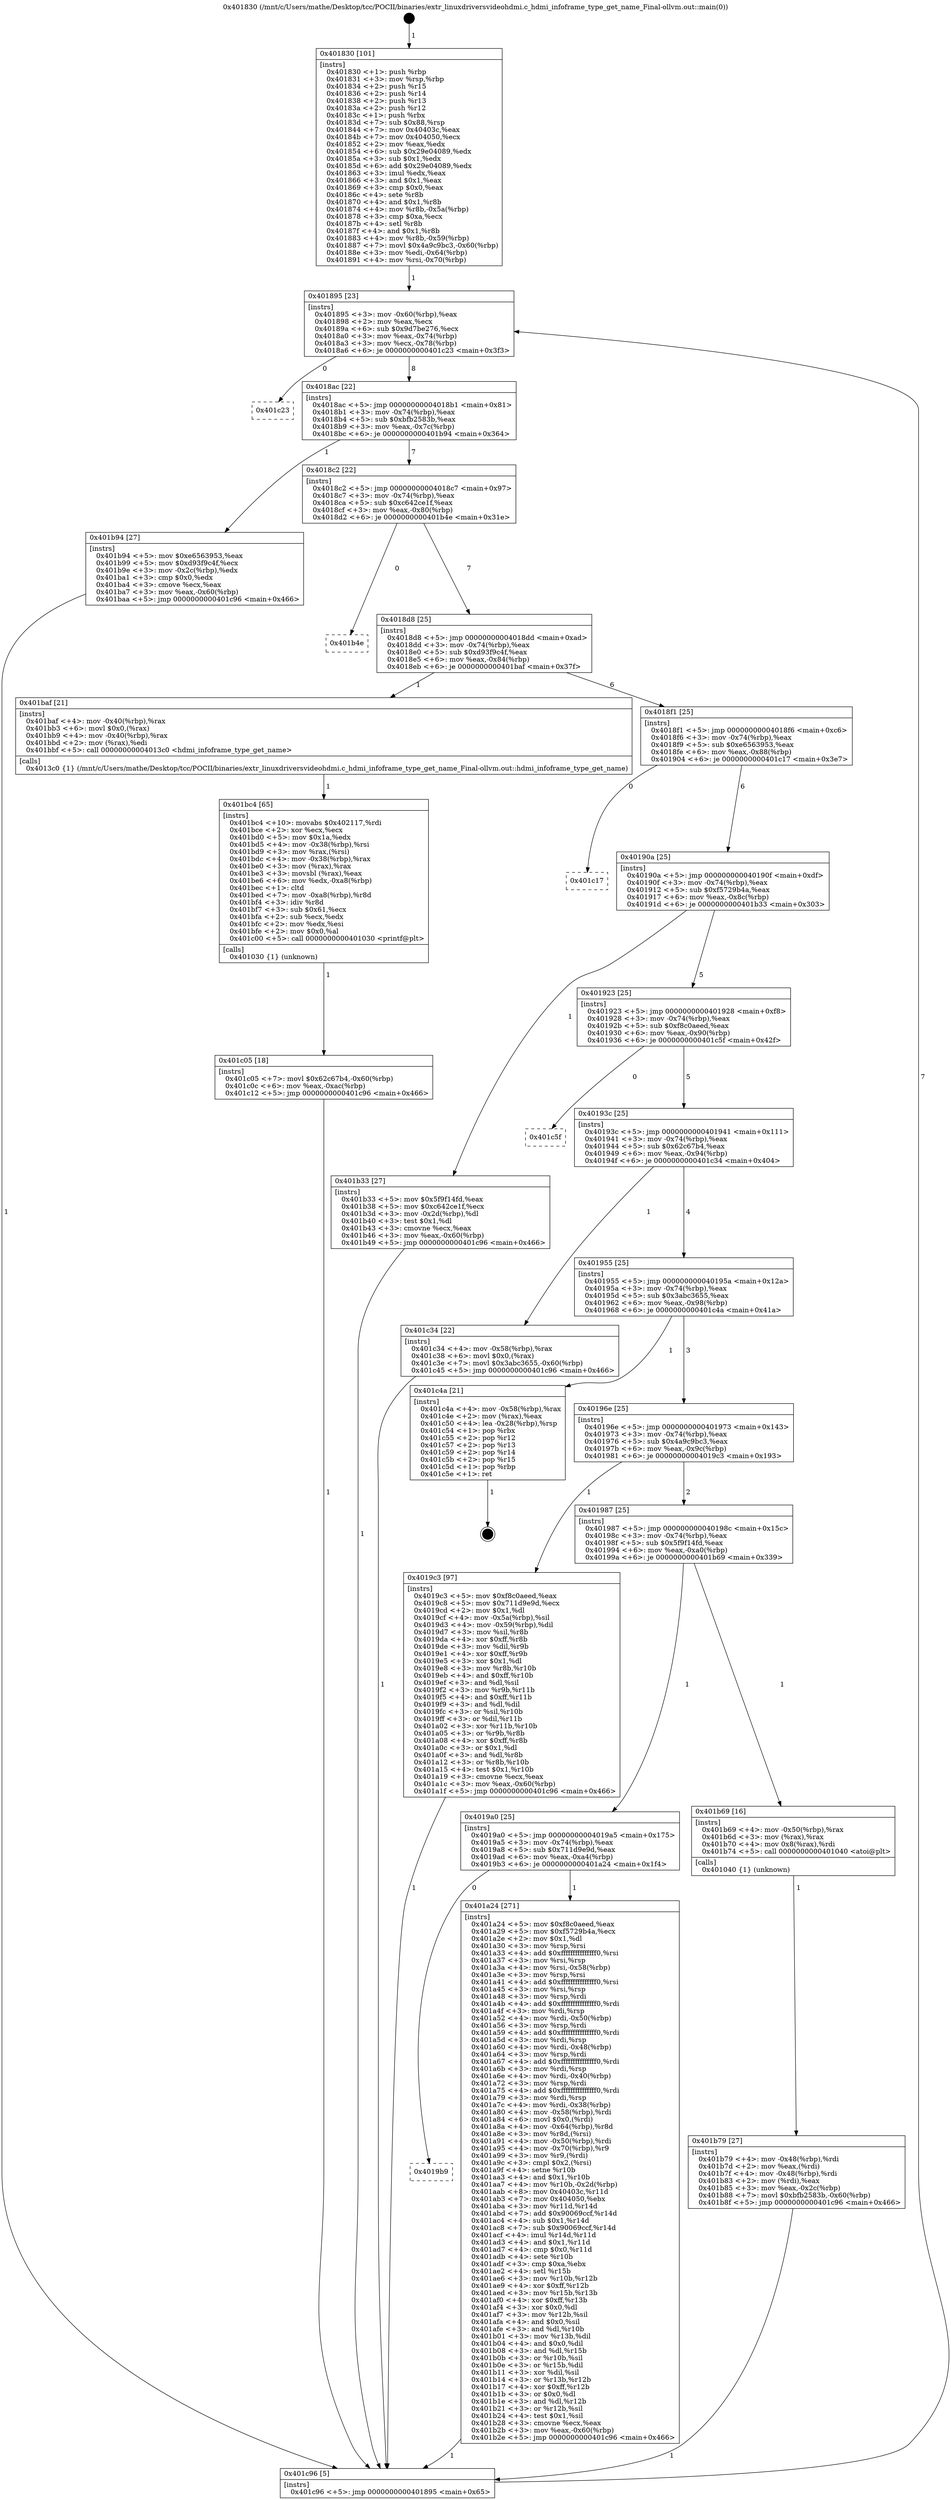 digraph "0x401830" {
  label = "0x401830 (/mnt/c/Users/mathe/Desktop/tcc/POCII/binaries/extr_linuxdriversvideohdmi.c_hdmi_infoframe_type_get_name_Final-ollvm.out::main(0))"
  labelloc = "t"
  node[shape=record]

  Entry [label="",width=0.3,height=0.3,shape=circle,fillcolor=black,style=filled]
  "0x401895" [label="{
     0x401895 [23]\l
     | [instrs]\l
     &nbsp;&nbsp;0x401895 \<+3\>: mov -0x60(%rbp),%eax\l
     &nbsp;&nbsp;0x401898 \<+2\>: mov %eax,%ecx\l
     &nbsp;&nbsp;0x40189a \<+6\>: sub $0x9d7be276,%ecx\l
     &nbsp;&nbsp;0x4018a0 \<+3\>: mov %eax,-0x74(%rbp)\l
     &nbsp;&nbsp;0x4018a3 \<+3\>: mov %ecx,-0x78(%rbp)\l
     &nbsp;&nbsp;0x4018a6 \<+6\>: je 0000000000401c23 \<main+0x3f3\>\l
  }"]
  "0x401c23" [label="{
     0x401c23\l
  }", style=dashed]
  "0x4018ac" [label="{
     0x4018ac [22]\l
     | [instrs]\l
     &nbsp;&nbsp;0x4018ac \<+5\>: jmp 00000000004018b1 \<main+0x81\>\l
     &nbsp;&nbsp;0x4018b1 \<+3\>: mov -0x74(%rbp),%eax\l
     &nbsp;&nbsp;0x4018b4 \<+5\>: sub $0xbfb2583b,%eax\l
     &nbsp;&nbsp;0x4018b9 \<+3\>: mov %eax,-0x7c(%rbp)\l
     &nbsp;&nbsp;0x4018bc \<+6\>: je 0000000000401b94 \<main+0x364\>\l
  }"]
  Exit [label="",width=0.3,height=0.3,shape=circle,fillcolor=black,style=filled,peripheries=2]
  "0x401b94" [label="{
     0x401b94 [27]\l
     | [instrs]\l
     &nbsp;&nbsp;0x401b94 \<+5\>: mov $0xe6563953,%eax\l
     &nbsp;&nbsp;0x401b99 \<+5\>: mov $0xd93f9c4f,%ecx\l
     &nbsp;&nbsp;0x401b9e \<+3\>: mov -0x2c(%rbp),%edx\l
     &nbsp;&nbsp;0x401ba1 \<+3\>: cmp $0x0,%edx\l
     &nbsp;&nbsp;0x401ba4 \<+3\>: cmove %ecx,%eax\l
     &nbsp;&nbsp;0x401ba7 \<+3\>: mov %eax,-0x60(%rbp)\l
     &nbsp;&nbsp;0x401baa \<+5\>: jmp 0000000000401c96 \<main+0x466\>\l
  }"]
  "0x4018c2" [label="{
     0x4018c2 [22]\l
     | [instrs]\l
     &nbsp;&nbsp;0x4018c2 \<+5\>: jmp 00000000004018c7 \<main+0x97\>\l
     &nbsp;&nbsp;0x4018c7 \<+3\>: mov -0x74(%rbp),%eax\l
     &nbsp;&nbsp;0x4018ca \<+5\>: sub $0xc642ce1f,%eax\l
     &nbsp;&nbsp;0x4018cf \<+3\>: mov %eax,-0x80(%rbp)\l
     &nbsp;&nbsp;0x4018d2 \<+6\>: je 0000000000401b4e \<main+0x31e\>\l
  }"]
  "0x401c05" [label="{
     0x401c05 [18]\l
     | [instrs]\l
     &nbsp;&nbsp;0x401c05 \<+7\>: movl $0x62c67b4,-0x60(%rbp)\l
     &nbsp;&nbsp;0x401c0c \<+6\>: mov %eax,-0xac(%rbp)\l
     &nbsp;&nbsp;0x401c12 \<+5\>: jmp 0000000000401c96 \<main+0x466\>\l
  }"]
  "0x401b4e" [label="{
     0x401b4e\l
  }", style=dashed]
  "0x4018d8" [label="{
     0x4018d8 [25]\l
     | [instrs]\l
     &nbsp;&nbsp;0x4018d8 \<+5\>: jmp 00000000004018dd \<main+0xad\>\l
     &nbsp;&nbsp;0x4018dd \<+3\>: mov -0x74(%rbp),%eax\l
     &nbsp;&nbsp;0x4018e0 \<+5\>: sub $0xd93f9c4f,%eax\l
     &nbsp;&nbsp;0x4018e5 \<+6\>: mov %eax,-0x84(%rbp)\l
     &nbsp;&nbsp;0x4018eb \<+6\>: je 0000000000401baf \<main+0x37f\>\l
  }"]
  "0x401bc4" [label="{
     0x401bc4 [65]\l
     | [instrs]\l
     &nbsp;&nbsp;0x401bc4 \<+10\>: movabs $0x402117,%rdi\l
     &nbsp;&nbsp;0x401bce \<+2\>: xor %ecx,%ecx\l
     &nbsp;&nbsp;0x401bd0 \<+5\>: mov $0x1a,%edx\l
     &nbsp;&nbsp;0x401bd5 \<+4\>: mov -0x38(%rbp),%rsi\l
     &nbsp;&nbsp;0x401bd9 \<+3\>: mov %rax,(%rsi)\l
     &nbsp;&nbsp;0x401bdc \<+4\>: mov -0x38(%rbp),%rax\l
     &nbsp;&nbsp;0x401be0 \<+3\>: mov (%rax),%rax\l
     &nbsp;&nbsp;0x401be3 \<+3\>: movsbl (%rax),%eax\l
     &nbsp;&nbsp;0x401be6 \<+6\>: mov %edx,-0xa8(%rbp)\l
     &nbsp;&nbsp;0x401bec \<+1\>: cltd\l
     &nbsp;&nbsp;0x401bed \<+7\>: mov -0xa8(%rbp),%r8d\l
     &nbsp;&nbsp;0x401bf4 \<+3\>: idiv %r8d\l
     &nbsp;&nbsp;0x401bf7 \<+3\>: sub $0x61,%ecx\l
     &nbsp;&nbsp;0x401bfa \<+2\>: sub %ecx,%edx\l
     &nbsp;&nbsp;0x401bfc \<+2\>: mov %edx,%esi\l
     &nbsp;&nbsp;0x401bfe \<+2\>: mov $0x0,%al\l
     &nbsp;&nbsp;0x401c00 \<+5\>: call 0000000000401030 \<printf@plt\>\l
     | [calls]\l
     &nbsp;&nbsp;0x401030 \{1\} (unknown)\l
  }"]
  "0x401baf" [label="{
     0x401baf [21]\l
     | [instrs]\l
     &nbsp;&nbsp;0x401baf \<+4\>: mov -0x40(%rbp),%rax\l
     &nbsp;&nbsp;0x401bb3 \<+6\>: movl $0x0,(%rax)\l
     &nbsp;&nbsp;0x401bb9 \<+4\>: mov -0x40(%rbp),%rax\l
     &nbsp;&nbsp;0x401bbd \<+2\>: mov (%rax),%edi\l
     &nbsp;&nbsp;0x401bbf \<+5\>: call 00000000004013c0 \<hdmi_infoframe_type_get_name\>\l
     | [calls]\l
     &nbsp;&nbsp;0x4013c0 \{1\} (/mnt/c/Users/mathe/Desktop/tcc/POCII/binaries/extr_linuxdriversvideohdmi.c_hdmi_infoframe_type_get_name_Final-ollvm.out::hdmi_infoframe_type_get_name)\l
  }"]
  "0x4018f1" [label="{
     0x4018f1 [25]\l
     | [instrs]\l
     &nbsp;&nbsp;0x4018f1 \<+5\>: jmp 00000000004018f6 \<main+0xc6\>\l
     &nbsp;&nbsp;0x4018f6 \<+3\>: mov -0x74(%rbp),%eax\l
     &nbsp;&nbsp;0x4018f9 \<+5\>: sub $0xe6563953,%eax\l
     &nbsp;&nbsp;0x4018fe \<+6\>: mov %eax,-0x88(%rbp)\l
     &nbsp;&nbsp;0x401904 \<+6\>: je 0000000000401c17 \<main+0x3e7\>\l
  }"]
  "0x401b79" [label="{
     0x401b79 [27]\l
     | [instrs]\l
     &nbsp;&nbsp;0x401b79 \<+4\>: mov -0x48(%rbp),%rdi\l
     &nbsp;&nbsp;0x401b7d \<+2\>: mov %eax,(%rdi)\l
     &nbsp;&nbsp;0x401b7f \<+4\>: mov -0x48(%rbp),%rdi\l
     &nbsp;&nbsp;0x401b83 \<+2\>: mov (%rdi),%eax\l
     &nbsp;&nbsp;0x401b85 \<+3\>: mov %eax,-0x2c(%rbp)\l
     &nbsp;&nbsp;0x401b88 \<+7\>: movl $0xbfb2583b,-0x60(%rbp)\l
     &nbsp;&nbsp;0x401b8f \<+5\>: jmp 0000000000401c96 \<main+0x466\>\l
  }"]
  "0x401c17" [label="{
     0x401c17\l
  }", style=dashed]
  "0x40190a" [label="{
     0x40190a [25]\l
     | [instrs]\l
     &nbsp;&nbsp;0x40190a \<+5\>: jmp 000000000040190f \<main+0xdf\>\l
     &nbsp;&nbsp;0x40190f \<+3\>: mov -0x74(%rbp),%eax\l
     &nbsp;&nbsp;0x401912 \<+5\>: sub $0xf5729b4a,%eax\l
     &nbsp;&nbsp;0x401917 \<+6\>: mov %eax,-0x8c(%rbp)\l
     &nbsp;&nbsp;0x40191d \<+6\>: je 0000000000401b33 \<main+0x303\>\l
  }"]
  "0x4019b9" [label="{
     0x4019b9\l
  }", style=dashed]
  "0x401b33" [label="{
     0x401b33 [27]\l
     | [instrs]\l
     &nbsp;&nbsp;0x401b33 \<+5\>: mov $0x5f9f14fd,%eax\l
     &nbsp;&nbsp;0x401b38 \<+5\>: mov $0xc642ce1f,%ecx\l
     &nbsp;&nbsp;0x401b3d \<+3\>: mov -0x2d(%rbp),%dl\l
     &nbsp;&nbsp;0x401b40 \<+3\>: test $0x1,%dl\l
     &nbsp;&nbsp;0x401b43 \<+3\>: cmovne %ecx,%eax\l
     &nbsp;&nbsp;0x401b46 \<+3\>: mov %eax,-0x60(%rbp)\l
     &nbsp;&nbsp;0x401b49 \<+5\>: jmp 0000000000401c96 \<main+0x466\>\l
  }"]
  "0x401923" [label="{
     0x401923 [25]\l
     | [instrs]\l
     &nbsp;&nbsp;0x401923 \<+5\>: jmp 0000000000401928 \<main+0xf8\>\l
     &nbsp;&nbsp;0x401928 \<+3\>: mov -0x74(%rbp),%eax\l
     &nbsp;&nbsp;0x40192b \<+5\>: sub $0xf8c0aeed,%eax\l
     &nbsp;&nbsp;0x401930 \<+6\>: mov %eax,-0x90(%rbp)\l
     &nbsp;&nbsp;0x401936 \<+6\>: je 0000000000401c5f \<main+0x42f\>\l
  }"]
  "0x401a24" [label="{
     0x401a24 [271]\l
     | [instrs]\l
     &nbsp;&nbsp;0x401a24 \<+5\>: mov $0xf8c0aeed,%eax\l
     &nbsp;&nbsp;0x401a29 \<+5\>: mov $0xf5729b4a,%ecx\l
     &nbsp;&nbsp;0x401a2e \<+2\>: mov $0x1,%dl\l
     &nbsp;&nbsp;0x401a30 \<+3\>: mov %rsp,%rsi\l
     &nbsp;&nbsp;0x401a33 \<+4\>: add $0xfffffffffffffff0,%rsi\l
     &nbsp;&nbsp;0x401a37 \<+3\>: mov %rsi,%rsp\l
     &nbsp;&nbsp;0x401a3a \<+4\>: mov %rsi,-0x58(%rbp)\l
     &nbsp;&nbsp;0x401a3e \<+3\>: mov %rsp,%rsi\l
     &nbsp;&nbsp;0x401a41 \<+4\>: add $0xfffffffffffffff0,%rsi\l
     &nbsp;&nbsp;0x401a45 \<+3\>: mov %rsi,%rsp\l
     &nbsp;&nbsp;0x401a48 \<+3\>: mov %rsp,%rdi\l
     &nbsp;&nbsp;0x401a4b \<+4\>: add $0xfffffffffffffff0,%rdi\l
     &nbsp;&nbsp;0x401a4f \<+3\>: mov %rdi,%rsp\l
     &nbsp;&nbsp;0x401a52 \<+4\>: mov %rdi,-0x50(%rbp)\l
     &nbsp;&nbsp;0x401a56 \<+3\>: mov %rsp,%rdi\l
     &nbsp;&nbsp;0x401a59 \<+4\>: add $0xfffffffffffffff0,%rdi\l
     &nbsp;&nbsp;0x401a5d \<+3\>: mov %rdi,%rsp\l
     &nbsp;&nbsp;0x401a60 \<+4\>: mov %rdi,-0x48(%rbp)\l
     &nbsp;&nbsp;0x401a64 \<+3\>: mov %rsp,%rdi\l
     &nbsp;&nbsp;0x401a67 \<+4\>: add $0xfffffffffffffff0,%rdi\l
     &nbsp;&nbsp;0x401a6b \<+3\>: mov %rdi,%rsp\l
     &nbsp;&nbsp;0x401a6e \<+4\>: mov %rdi,-0x40(%rbp)\l
     &nbsp;&nbsp;0x401a72 \<+3\>: mov %rsp,%rdi\l
     &nbsp;&nbsp;0x401a75 \<+4\>: add $0xfffffffffffffff0,%rdi\l
     &nbsp;&nbsp;0x401a79 \<+3\>: mov %rdi,%rsp\l
     &nbsp;&nbsp;0x401a7c \<+4\>: mov %rdi,-0x38(%rbp)\l
     &nbsp;&nbsp;0x401a80 \<+4\>: mov -0x58(%rbp),%rdi\l
     &nbsp;&nbsp;0x401a84 \<+6\>: movl $0x0,(%rdi)\l
     &nbsp;&nbsp;0x401a8a \<+4\>: mov -0x64(%rbp),%r8d\l
     &nbsp;&nbsp;0x401a8e \<+3\>: mov %r8d,(%rsi)\l
     &nbsp;&nbsp;0x401a91 \<+4\>: mov -0x50(%rbp),%rdi\l
     &nbsp;&nbsp;0x401a95 \<+4\>: mov -0x70(%rbp),%r9\l
     &nbsp;&nbsp;0x401a99 \<+3\>: mov %r9,(%rdi)\l
     &nbsp;&nbsp;0x401a9c \<+3\>: cmpl $0x2,(%rsi)\l
     &nbsp;&nbsp;0x401a9f \<+4\>: setne %r10b\l
     &nbsp;&nbsp;0x401aa3 \<+4\>: and $0x1,%r10b\l
     &nbsp;&nbsp;0x401aa7 \<+4\>: mov %r10b,-0x2d(%rbp)\l
     &nbsp;&nbsp;0x401aab \<+8\>: mov 0x40403c,%r11d\l
     &nbsp;&nbsp;0x401ab3 \<+7\>: mov 0x404050,%ebx\l
     &nbsp;&nbsp;0x401aba \<+3\>: mov %r11d,%r14d\l
     &nbsp;&nbsp;0x401abd \<+7\>: add $0x90069ccf,%r14d\l
     &nbsp;&nbsp;0x401ac4 \<+4\>: sub $0x1,%r14d\l
     &nbsp;&nbsp;0x401ac8 \<+7\>: sub $0x90069ccf,%r14d\l
     &nbsp;&nbsp;0x401acf \<+4\>: imul %r14d,%r11d\l
     &nbsp;&nbsp;0x401ad3 \<+4\>: and $0x1,%r11d\l
     &nbsp;&nbsp;0x401ad7 \<+4\>: cmp $0x0,%r11d\l
     &nbsp;&nbsp;0x401adb \<+4\>: sete %r10b\l
     &nbsp;&nbsp;0x401adf \<+3\>: cmp $0xa,%ebx\l
     &nbsp;&nbsp;0x401ae2 \<+4\>: setl %r15b\l
     &nbsp;&nbsp;0x401ae6 \<+3\>: mov %r10b,%r12b\l
     &nbsp;&nbsp;0x401ae9 \<+4\>: xor $0xff,%r12b\l
     &nbsp;&nbsp;0x401aed \<+3\>: mov %r15b,%r13b\l
     &nbsp;&nbsp;0x401af0 \<+4\>: xor $0xff,%r13b\l
     &nbsp;&nbsp;0x401af4 \<+3\>: xor $0x0,%dl\l
     &nbsp;&nbsp;0x401af7 \<+3\>: mov %r12b,%sil\l
     &nbsp;&nbsp;0x401afa \<+4\>: and $0x0,%sil\l
     &nbsp;&nbsp;0x401afe \<+3\>: and %dl,%r10b\l
     &nbsp;&nbsp;0x401b01 \<+3\>: mov %r13b,%dil\l
     &nbsp;&nbsp;0x401b04 \<+4\>: and $0x0,%dil\l
     &nbsp;&nbsp;0x401b08 \<+3\>: and %dl,%r15b\l
     &nbsp;&nbsp;0x401b0b \<+3\>: or %r10b,%sil\l
     &nbsp;&nbsp;0x401b0e \<+3\>: or %r15b,%dil\l
     &nbsp;&nbsp;0x401b11 \<+3\>: xor %dil,%sil\l
     &nbsp;&nbsp;0x401b14 \<+3\>: or %r13b,%r12b\l
     &nbsp;&nbsp;0x401b17 \<+4\>: xor $0xff,%r12b\l
     &nbsp;&nbsp;0x401b1b \<+3\>: or $0x0,%dl\l
     &nbsp;&nbsp;0x401b1e \<+3\>: and %dl,%r12b\l
     &nbsp;&nbsp;0x401b21 \<+3\>: or %r12b,%sil\l
     &nbsp;&nbsp;0x401b24 \<+4\>: test $0x1,%sil\l
     &nbsp;&nbsp;0x401b28 \<+3\>: cmovne %ecx,%eax\l
     &nbsp;&nbsp;0x401b2b \<+3\>: mov %eax,-0x60(%rbp)\l
     &nbsp;&nbsp;0x401b2e \<+5\>: jmp 0000000000401c96 \<main+0x466\>\l
  }"]
  "0x401c5f" [label="{
     0x401c5f\l
  }", style=dashed]
  "0x40193c" [label="{
     0x40193c [25]\l
     | [instrs]\l
     &nbsp;&nbsp;0x40193c \<+5\>: jmp 0000000000401941 \<main+0x111\>\l
     &nbsp;&nbsp;0x401941 \<+3\>: mov -0x74(%rbp),%eax\l
     &nbsp;&nbsp;0x401944 \<+5\>: sub $0x62c67b4,%eax\l
     &nbsp;&nbsp;0x401949 \<+6\>: mov %eax,-0x94(%rbp)\l
     &nbsp;&nbsp;0x40194f \<+6\>: je 0000000000401c34 \<main+0x404\>\l
  }"]
  "0x4019a0" [label="{
     0x4019a0 [25]\l
     | [instrs]\l
     &nbsp;&nbsp;0x4019a0 \<+5\>: jmp 00000000004019a5 \<main+0x175\>\l
     &nbsp;&nbsp;0x4019a5 \<+3\>: mov -0x74(%rbp),%eax\l
     &nbsp;&nbsp;0x4019a8 \<+5\>: sub $0x711d9e9d,%eax\l
     &nbsp;&nbsp;0x4019ad \<+6\>: mov %eax,-0xa4(%rbp)\l
     &nbsp;&nbsp;0x4019b3 \<+6\>: je 0000000000401a24 \<main+0x1f4\>\l
  }"]
  "0x401c34" [label="{
     0x401c34 [22]\l
     | [instrs]\l
     &nbsp;&nbsp;0x401c34 \<+4\>: mov -0x58(%rbp),%rax\l
     &nbsp;&nbsp;0x401c38 \<+6\>: movl $0x0,(%rax)\l
     &nbsp;&nbsp;0x401c3e \<+7\>: movl $0x3abc3655,-0x60(%rbp)\l
     &nbsp;&nbsp;0x401c45 \<+5\>: jmp 0000000000401c96 \<main+0x466\>\l
  }"]
  "0x401955" [label="{
     0x401955 [25]\l
     | [instrs]\l
     &nbsp;&nbsp;0x401955 \<+5\>: jmp 000000000040195a \<main+0x12a\>\l
     &nbsp;&nbsp;0x40195a \<+3\>: mov -0x74(%rbp),%eax\l
     &nbsp;&nbsp;0x40195d \<+5\>: sub $0x3abc3655,%eax\l
     &nbsp;&nbsp;0x401962 \<+6\>: mov %eax,-0x98(%rbp)\l
     &nbsp;&nbsp;0x401968 \<+6\>: je 0000000000401c4a \<main+0x41a\>\l
  }"]
  "0x401b69" [label="{
     0x401b69 [16]\l
     | [instrs]\l
     &nbsp;&nbsp;0x401b69 \<+4\>: mov -0x50(%rbp),%rax\l
     &nbsp;&nbsp;0x401b6d \<+3\>: mov (%rax),%rax\l
     &nbsp;&nbsp;0x401b70 \<+4\>: mov 0x8(%rax),%rdi\l
     &nbsp;&nbsp;0x401b74 \<+5\>: call 0000000000401040 \<atoi@plt\>\l
     | [calls]\l
     &nbsp;&nbsp;0x401040 \{1\} (unknown)\l
  }"]
  "0x401c4a" [label="{
     0x401c4a [21]\l
     | [instrs]\l
     &nbsp;&nbsp;0x401c4a \<+4\>: mov -0x58(%rbp),%rax\l
     &nbsp;&nbsp;0x401c4e \<+2\>: mov (%rax),%eax\l
     &nbsp;&nbsp;0x401c50 \<+4\>: lea -0x28(%rbp),%rsp\l
     &nbsp;&nbsp;0x401c54 \<+1\>: pop %rbx\l
     &nbsp;&nbsp;0x401c55 \<+2\>: pop %r12\l
     &nbsp;&nbsp;0x401c57 \<+2\>: pop %r13\l
     &nbsp;&nbsp;0x401c59 \<+2\>: pop %r14\l
     &nbsp;&nbsp;0x401c5b \<+2\>: pop %r15\l
     &nbsp;&nbsp;0x401c5d \<+1\>: pop %rbp\l
     &nbsp;&nbsp;0x401c5e \<+1\>: ret\l
  }"]
  "0x40196e" [label="{
     0x40196e [25]\l
     | [instrs]\l
     &nbsp;&nbsp;0x40196e \<+5\>: jmp 0000000000401973 \<main+0x143\>\l
     &nbsp;&nbsp;0x401973 \<+3\>: mov -0x74(%rbp),%eax\l
     &nbsp;&nbsp;0x401976 \<+5\>: sub $0x4a9c9bc3,%eax\l
     &nbsp;&nbsp;0x40197b \<+6\>: mov %eax,-0x9c(%rbp)\l
     &nbsp;&nbsp;0x401981 \<+6\>: je 00000000004019c3 \<main+0x193\>\l
  }"]
  "0x401830" [label="{
     0x401830 [101]\l
     | [instrs]\l
     &nbsp;&nbsp;0x401830 \<+1\>: push %rbp\l
     &nbsp;&nbsp;0x401831 \<+3\>: mov %rsp,%rbp\l
     &nbsp;&nbsp;0x401834 \<+2\>: push %r15\l
     &nbsp;&nbsp;0x401836 \<+2\>: push %r14\l
     &nbsp;&nbsp;0x401838 \<+2\>: push %r13\l
     &nbsp;&nbsp;0x40183a \<+2\>: push %r12\l
     &nbsp;&nbsp;0x40183c \<+1\>: push %rbx\l
     &nbsp;&nbsp;0x40183d \<+7\>: sub $0x88,%rsp\l
     &nbsp;&nbsp;0x401844 \<+7\>: mov 0x40403c,%eax\l
     &nbsp;&nbsp;0x40184b \<+7\>: mov 0x404050,%ecx\l
     &nbsp;&nbsp;0x401852 \<+2\>: mov %eax,%edx\l
     &nbsp;&nbsp;0x401854 \<+6\>: sub $0x29e04089,%edx\l
     &nbsp;&nbsp;0x40185a \<+3\>: sub $0x1,%edx\l
     &nbsp;&nbsp;0x40185d \<+6\>: add $0x29e04089,%edx\l
     &nbsp;&nbsp;0x401863 \<+3\>: imul %edx,%eax\l
     &nbsp;&nbsp;0x401866 \<+3\>: and $0x1,%eax\l
     &nbsp;&nbsp;0x401869 \<+3\>: cmp $0x0,%eax\l
     &nbsp;&nbsp;0x40186c \<+4\>: sete %r8b\l
     &nbsp;&nbsp;0x401870 \<+4\>: and $0x1,%r8b\l
     &nbsp;&nbsp;0x401874 \<+4\>: mov %r8b,-0x5a(%rbp)\l
     &nbsp;&nbsp;0x401878 \<+3\>: cmp $0xa,%ecx\l
     &nbsp;&nbsp;0x40187b \<+4\>: setl %r8b\l
     &nbsp;&nbsp;0x40187f \<+4\>: and $0x1,%r8b\l
     &nbsp;&nbsp;0x401883 \<+4\>: mov %r8b,-0x59(%rbp)\l
     &nbsp;&nbsp;0x401887 \<+7\>: movl $0x4a9c9bc3,-0x60(%rbp)\l
     &nbsp;&nbsp;0x40188e \<+3\>: mov %edi,-0x64(%rbp)\l
     &nbsp;&nbsp;0x401891 \<+4\>: mov %rsi,-0x70(%rbp)\l
  }"]
  "0x4019c3" [label="{
     0x4019c3 [97]\l
     | [instrs]\l
     &nbsp;&nbsp;0x4019c3 \<+5\>: mov $0xf8c0aeed,%eax\l
     &nbsp;&nbsp;0x4019c8 \<+5\>: mov $0x711d9e9d,%ecx\l
     &nbsp;&nbsp;0x4019cd \<+2\>: mov $0x1,%dl\l
     &nbsp;&nbsp;0x4019cf \<+4\>: mov -0x5a(%rbp),%sil\l
     &nbsp;&nbsp;0x4019d3 \<+4\>: mov -0x59(%rbp),%dil\l
     &nbsp;&nbsp;0x4019d7 \<+3\>: mov %sil,%r8b\l
     &nbsp;&nbsp;0x4019da \<+4\>: xor $0xff,%r8b\l
     &nbsp;&nbsp;0x4019de \<+3\>: mov %dil,%r9b\l
     &nbsp;&nbsp;0x4019e1 \<+4\>: xor $0xff,%r9b\l
     &nbsp;&nbsp;0x4019e5 \<+3\>: xor $0x1,%dl\l
     &nbsp;&nbsp;0x4019e8 \<+3\>: mov %r8b,%r10b\l
     &nbsp;&nbsp;0x4019eb \<+4\>: and $0xff,%r10b\l
     &nbsp;&nbsp;0x4019ef \<+3\>: and %dl,%sil\l
     &nbsp;&nbsp;0x4019f2 \<+3\>: mov %r9b,%r11b\l
     &nbsp;&nbsp;0x4019f5 \<+4\>: and $0xff,%r11b\l
     &nbsp;&nbsp;0x4019f9 \<+3\>: and %dl,%dil\l
     &nbsp;&nbsp;0x4019fc \<+3\>: or %sil,%r10b\l
     &nbsp;&nbsp;0x4019ff \<+3\>: or %dil,%r11b\l
     &nbsp;&nbsp;0x401a02 \<+3\>: xor %r11b,%r10b\l
     &nbsp;&nbsp;0x401a05 \<+3\>: or %r9b,%r8b\l
     &nbsp;&nbsp;0x401a08 \<+4\>: xor $0xff,%r8b\l
     &nbsp;&nbsp;0x401a0c \<+3\>: or $0x1,%dl\l
     &nbsp;&nbsp;0x401a0f \<+3\>: and %dl,%r8b\l
     &nbsp;&nbsp;0x401a12 \<+3\>: or %r8b,%r10b\l
     &nbsp;&nbsp;0x401a15 \<+4\>: test $0x1,%r10b\l
     &nbsp;&nbsp;0x401a19 \<+3\>: cmovne %ecx,%eax\l
     &nbsp;&nbsp;0x401a1c \<+3\>: mov %eax,-0x60(%rbp)\l
     &nbsp;&nbsp;0x401a1f \<+5\>: jmp 0000000000401c96 \<main+0x466\>\l
  }"]
  "0x401987" [label="{
     0x401987 [25]\l
     | [instrs]\l
     &nbsp;&nbsp;0x401987 \<+5\>: jmp 000000000040198c \<main+0x15c\>\l
     &nbsp;&nbsp;0x40198c \<+3\>: mov -0x74(%rbp),%eax\l
     &nbsp;&nbsp;0x40198f \<+5\>: sub $0x5f9f14fd,%eax\l
     &nbsp;&nbsp;0x401994 \<+6\>: mov %eax,-0xa0(%rbp)\l
     &nbsp;&nbsp;0x40199a \<+6\>: je 0000000000401b69 \<main+0x339\>\l
  }"]
  "0x401c96" [label="{
     0x401c96 [5]\l
     | [instrs]\l
     &nbsp;&nbsp;0x401c96 \<+5\>: jmp 0000000000401895 \<main+0x65\>\l
  }"]
  Entry -> "0x401830" [label=" 1"]
  "0x401895" -> "0x401c23" [label=" 0"]
  "0x401895" -> "0x4018ac" [label=" 8"]
  "0x401c4a" -> Exit [label=" 1"]
  "0x4018ac" -> "0x401b94" [label=" 1"]
  "0x4018ac" -> "0x4018c2" [label=" 7"]
  "0x401c34" -> "0x401c96" [label=" 1"]
  "0x4018c2" -> "0x401b4e" [label=" 0"]
  "0x4018c2" -> "0x4018d8" [label=" 7"]
  "0x401c05" -> "0x401c96" [label=" 1"]
  "0x4018d8" -> "0x401baf" [label=" 1"]
  "0x4018d8" -> "0x4018f1" [label=" 6"]
  "0x401bc4" -> "0x401c05" [label=" 1"]
  "0x4018f1" -> "0x401c17" [label=" 0"]
  "0x4018f1" -> "0x40190a" [label=" 6"]
  "0x401baf" -> "0x401bc4" [label=" 1"]
  "0x40190a" -> "0x401b33" [label=" 1"]
  "0x40190a" -> "0x401923" [label=" 5"]
  "0x401b79" -> "0x401c96" [label=" 1"]
  "0x401923" -> "0x401c5f" [label=" 0"]
  "0x401923" -> "0x40193c" [label=" 5"]
  "0x401b69" -> "0x401b79" [label=" 1"]
  "0x40193c" -> "0x401c34" [label=" 1"]
  "0x40193c" -> "0x401955" [label=" 4"]
  "0x401a24" -> "0x401c96" [label=" 1"]
  "0x401955" -> "0x401c4a" [label=" 1"]
  "0x401955" -> "0x40196e" [label=" 3"]
  "0x401b94" -> "0x401c96" [label=" 1"]
  "0x40196e" -> "0x4019c3" [label=" 1"]
  "0x40196e" -> "0x401987" [label=" 2"]
  "0x4019c3" -> "0x401c96" [label=" 1"]
  "0x401830" -> "0x401895" [label=" 1"]
  "0x401c96" -> "0x401895" [label=" 7"]
  "0x4019a0" -> "0x4019b9" [label=" 0"]
  "0x401987" -> "0x401b69" [label=" 1"]
  "0x401987" -> "0x4019a0" [label=" 1"]
  "0x401b33" -> "0x401c96" [label=" 1"]
  "0x4019a0" -> "0x401a24" [label=" 1"]
}
